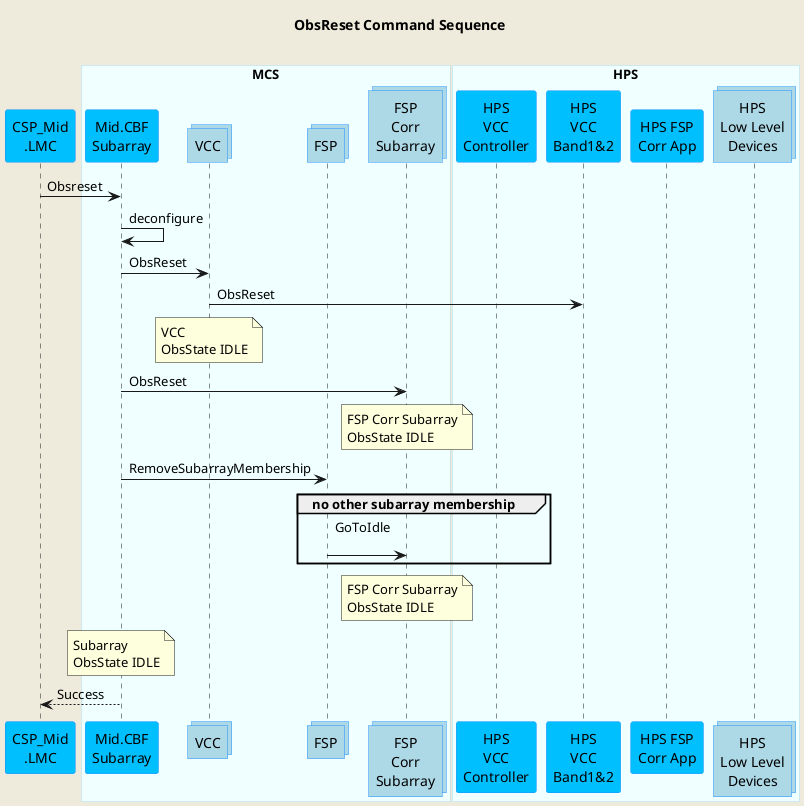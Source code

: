 @startuml
'https://plantuml.com/sequence-diagram

skinparam backgroundColor #EEEBDC
skinparam sequence {
ParticipantBorderColor DodgerBlue
ParticipantBackgroundColor DeepSkyBlue
ActorBorderColor DarkGreen
ActorBackgroundColor Green
BoxBorderColor LightBlue
BoxBackgroundColor #F0FFFF
}

skinparam collections {
  BackGroundColor LightBlue
  BorderColor DodgerBlue
}

skinparam database {
  BackgroundColor LightGreen
  BorderColor DarkGreen
}

title ObsReset Command Sequence\n

participant "CSP_Mid\n.LMC" as lmc

box "MCS"
participant "Mid.CBF\nSubarray" as subarray
collections "VCC" as vcc
collections "FSP" as fsp
collections "FSP\nCorr\nSubarray" as fspsubarray
end box

box "HPS"
participant "HPS\nVCC\nController" as hpsvcc
participant "HPS\nVCC\nBand1&2" as hpsvccband
participant "HPS FSP\nCorr App" as hpsfsp
collections "HPS\nLow Level\nDevices" as hpsdevices
end box

lmc         ->  subarray      : Obsreset

subarray    ->  subarray      : deconfigure
subarray    ->  vcc           : ObsReset
vcc         ->  hpsvccband    : ObsReset
note over vcc                 : VCC\nObsState IDLE
subarray    ->  fspsubarray   : ObsReset
note over fspsubarray         : FSP Corr Subarray\nObsState IDLE
subarray    ->  fsp           : RemoveSubarrayMembership

group no other subarray membership
fsp         ->  fspsubarray   : GoToIdle\n
end group

note over fspsubarray         : FSP Corr Subarray\nObsState IDLE
note over subarray            : Subarray\nObsState IDLE
lmc        <--  subarray      : Success


@enduml